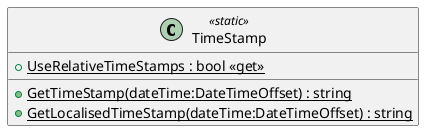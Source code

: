 @startuml
class TimeStamp <<static>> {
    + {static} UseRelativeTimeStamps : bool <<get>>
    + {static} GetTimeStamp(dateTime:DateTimeOffset) : string
    + {static} GetLocalisedTimeStamp(dateTime:DateTimeOffset) : string
}
@enduml
